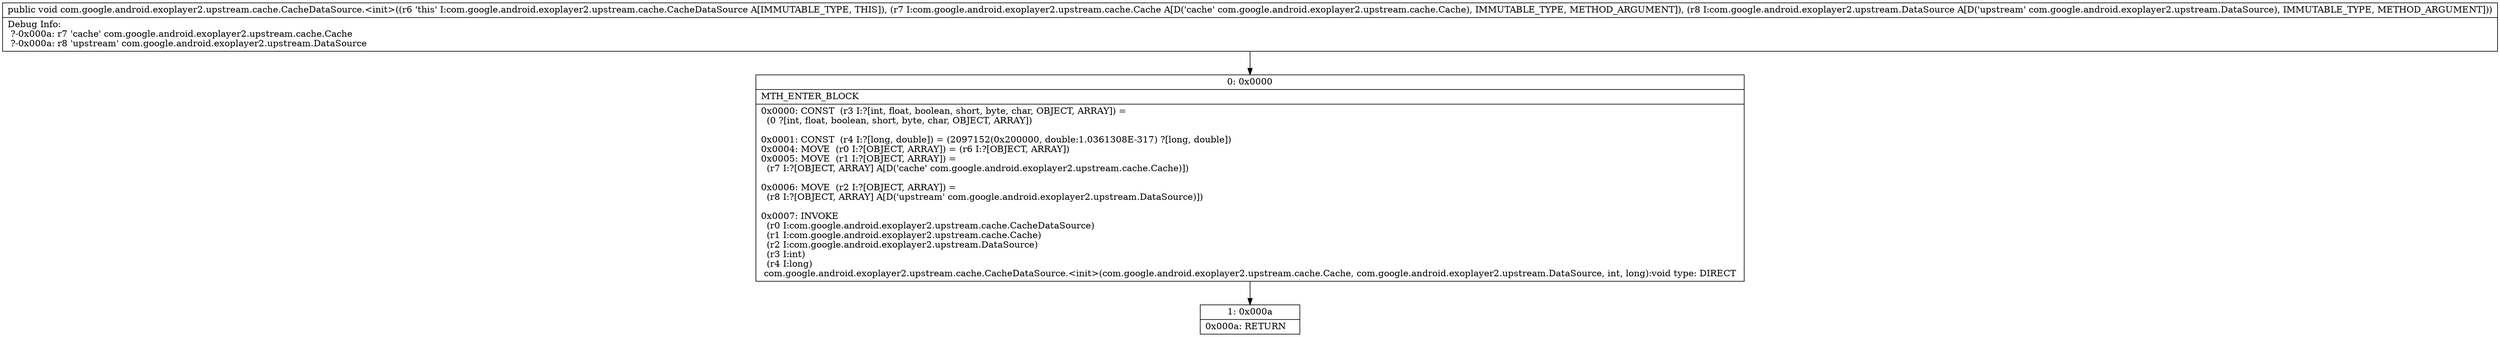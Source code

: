 digraph "CFG forcom.google.android.exoplayer2.upstream.cache.CacheDataSource.\<init\>(Lcom\/google\/android\/exoplayer2\/upstream\/cache\/Cache;Lcom\/google\/android\/exoplayer2\/upstream\/DataSource;)V" {
Node_0 [shape=record,label="{0\:\ 0x0000|MTH_ENTER_BLOCK\l|0x0000: CONST  (r3 I:?[int, float, boolean, short, byte, char, OBJECT, ARRAY]) = \l  (0 ?[int, float, boolean, short, byte, char, OBJECT, ARRAY])\l \l0x0001: CONST  (r4 I:?[long, double]) = (2097152(0x200000, double:1.0361308E\-317) ?[long, double]) \l0x0004: MOVE  (r0 I:?[OBJECT, ARRAY]) = (r6 I:?[OBJECT, ARRAY]) \l0x0005: MOVE  (r1 I:?[OBJECT, ARRAY]) = \l  (r7 I:?[OBJECT, ARRAY] A[D('cache' com.google.android.exoplayer2.upstream.cache.Cache)])\l \l0x0006: MOVE  (r2 I:?[OBJECT, ARRAY]) = \l  (r8 I:?[OBJECT, ARRAY] A[D('upstream' com.google.android.exoplayer2.upstream.DataSource)])\l \l0x0007: INVOKE  \l  (r0 I:com.google.android.exoplayer2.upstream.cache.CacheDataSource)\l  (r1 I:com.google.android.exoplayer2.upstream.cache.Cache)\l  (r2 I:com.google.android.exoplayer2.upstream.DataSource)\l  (r3 I:int)\l  (r4 I:long)\l com.google.android.exoplayer2.upstream.cache.CacheDataSource.\<init\>(com.google.android.exoplayer2.upstream.cache.Cache, com.google.android.exoplayer2.upstream.DataSource, int, long):void type: DIRECT \l}"];
Node_1 [shape=record,label="{1\:\ 0x000a|0x000a: RETURN   \l}"];
MethodNode[shape=record,label="{public void com.google.android.exoplayer2.upstream.cache.CacheDataSource.\<init\>((r6 'this' I:com.google.android.exoplayer2.upstream.cache.CacheDataSource A[IMMUTABLE_TYPE, THIS]), (r7 I:com.google.android.exoplayer2.upstream.cache.Cache A[D('cache' com.google.android.exoplayer2.upstream.cache.Cache), IMMUTABLE_TYPE, METHOD_ARGUMENT]), (r8 I:com.google.android.exoplayer2.upstream.DataSource A[D('upstream' com.google.android.exoplayer2.upstream.DataSource), IMMUTABLE_TYPE, METHOD_ARGUMENT]))  | Debug Info:\l  ?\-0x000a: r7 'cache' com.google.android.exoplayer2.upstream.cache.Cache\l  ?\-0x000a: r8 'upstream' com.google.android.exoplayer2.upstream.DataSource\l}"];
MethodNode -> Node_0;
Node_0 -> Node_1;
}

